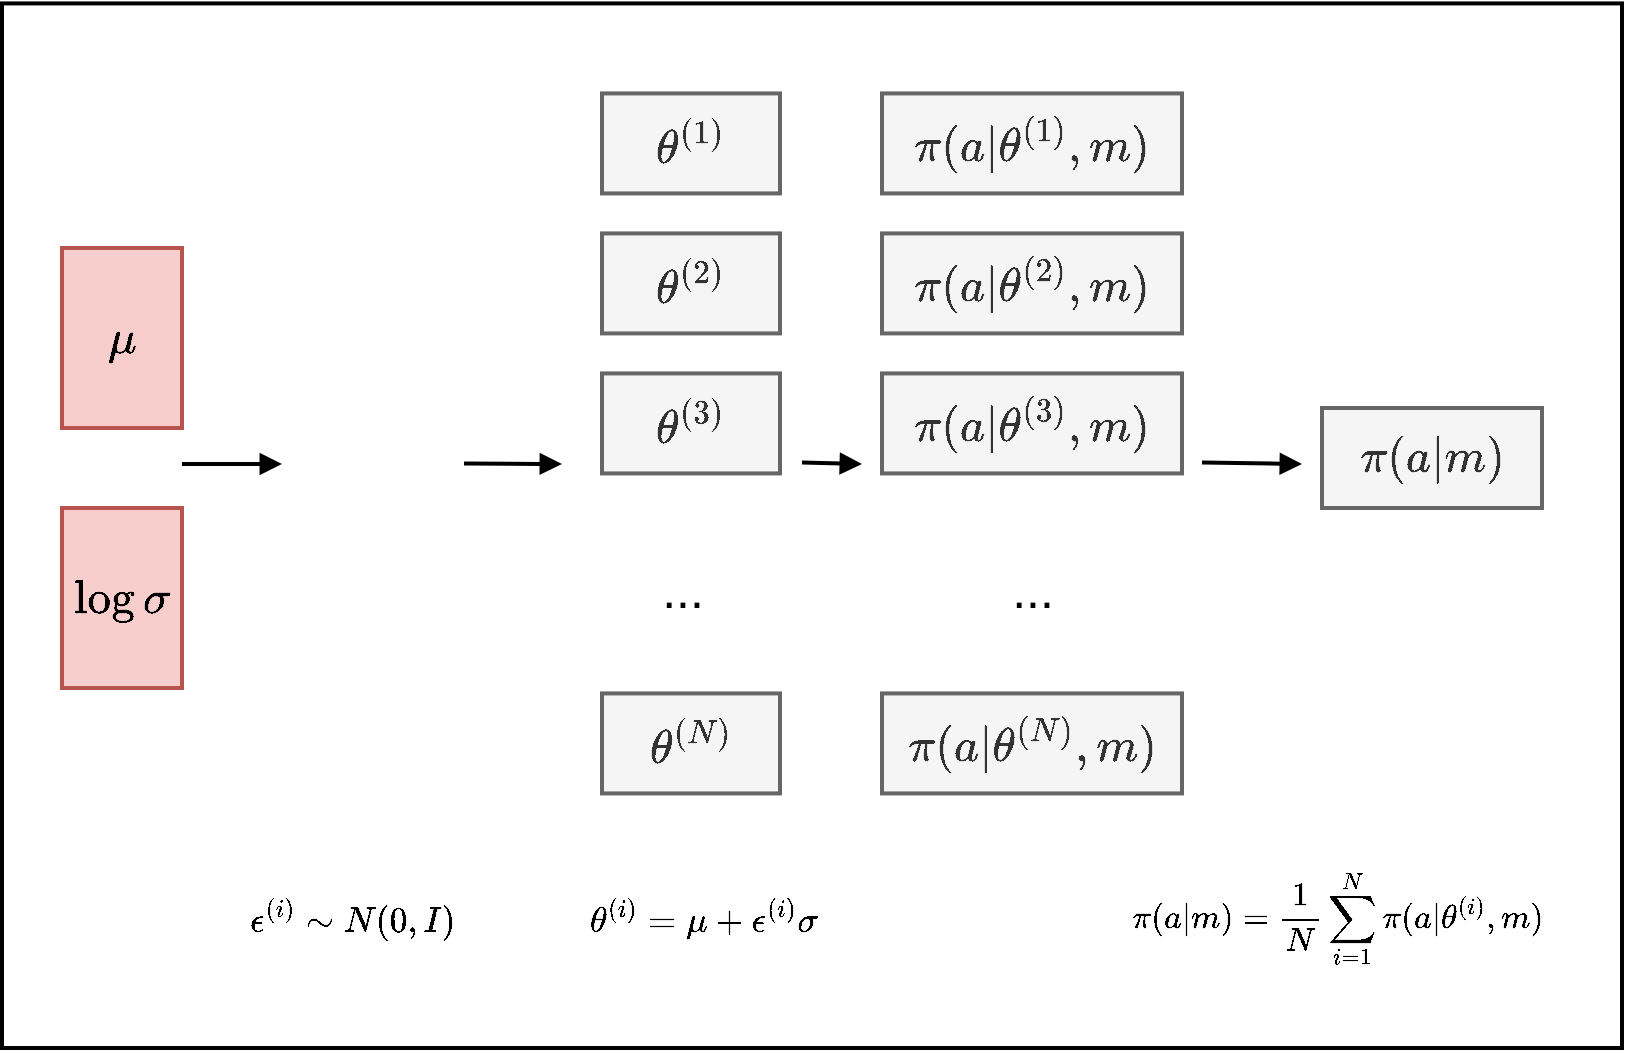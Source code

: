 <mxfile version="19.0.3" type="device"><diagram id="ZIf9DChc1Eo3FnqU4mCp" name="Page-1"><mxGraphModel dx="1092" dy="837" grid="1" gridSize="10" guides="1" tooltips="1" connect="1" arrows="1" fold="1" page="1" pageScale="1" pageWidth="827" pageHeight="1169" math="1" shadow="0"><root><mxCell id="0"/><mxCell id="1" parent="0"/><mxCell id="kWUcNhRKWs5_9CtNEgla-31" value="" style="rounded=0;whiteSpace=wrap;html=1;fontSize=20;fontColor=#CCCCCC;strokeWidth=2;" vertex="1" parent="1"><mxGeometry x="10" y="87.71" width="810" height="522.29" as="geometry"/></mxCell><mxCell id="kWUcNhRKWs5_9CtNEgla-6" style="rounded=0;orthogonalLoop=1;jettySize=auto;html=1;fontSize=20;strokeWidth=2;endArrow=block;endFill=1;" edge="1" parent="1"><mxGeometry relative="1" as="geometry"><mxPoint x="100" y="318" as="sourcePoint"/><mxPoint x="150" y="318" as="targetPoint"/></mxGeometry></mxCell><mxCell id="kWUcNhRKWs5_9CtNEgla-1" value="&lt;font style=&quot;font-size: 20px;&quot;&gt;$$\mu$$&lt;/font&gt;" style="rounded=0;whiteSpace=wrap;html=1;fillColor=#f8cecc;strokeColor=#b85450;strokeWidth=2;" vertex="1" parent="1"><mxGeometry x="40" y="210" width="60" height="90" as="geometry"/></mxCell><mxCell id="kWUcNhRKWs5_9CtNEgla-2" value="&lt;font style=&quot;font-size: 20px;&quot;&gt;$$\log \sigma$$&lt;/font&gt;" style="rounded=0;whiteSpace=wrap;html=1;fillColor=#f8cecc;strokeColor=#b85450;strokeWidth=2;" vertex="1" parent="1"><mxGeometry x="40" y="340" width="60" height="90" as="geometry"/></mxCell><mxCell id="kWUcNhRKWs5_9CtNEgla-15" style="edgeStyle=none;rounded=0;orthogonalLoop=1;jettySize=auto;html=1;exitX=1;exitY=0.5;exitDx=0;exitDy=0;fontSize=20;fontColor=#CCCCCC;endArrow=block;endFill=1;strokeWidth=2;" edge="1" parent="1" source="kWUcNhRKWs5_9CtNEgla-4"><mxGeometry relative="1" as="geometry"><mxPoint x="290" y="318" as="targetPoint"/></mxGeometry></mxCell><mxCell id="kWUcNhRKWs5_9CtNEgla-4" value="" style="shape=image;verticalLabelPosition=bottom;labelBackgroundColor=default;verticalAlign=top;aspect=fixed;imageAspect=0;image=https://static.thenounproject.com/png/991167-200.png;clipPath=inset(25% 13% 14.5% 14%);fontColor=#CCCCCC;imageBackground=#FFFFFF;" vertex="1" parent="1"><mxGeometry x="150" y="280" width="91" height="75.418" as="geometry"/></mxCell><mxCell id="kWUcNhRKWs5_9CtNEgla-10" value="$$\theta^{(1)}$$" style="rounded=0;whiteSpace=wrap;html=1;fontSize=20;strokeWidth=2;fillColor=#f5f5f5;fontColor=#333333;strokeColor=#666666;" vertex="1" parent="1"><mxGeometry x="310" y="132.71" width="89" height="50" as="geometry"/></mxCell><mxCell id="kWUcNhRKWs5_9CtNEgla-12" value="$$\theta^{(2)}$$" style="rounded=0;whiteSpace=wrap;html=1;fontSize=20;strokeWidth=2;fillColor=#f5f5f5;fontColor=#333333;strokeColor=#666666;" vertex="1" parent="1"><mxGeometry x="310" y="202.71" width="89" height="50" as="geometry"/></mxCell><mxCell id="kWUcNhRKWs5_9CtNEgla-13" value="$$\theta^{(3)}$$" style="rounded=0;whiteSpace=wrap;html=1;fontSize=20;strokeWidth=2;fillColor=#f5f5f5;fontColor=#333333;strokeColor=#666666;" vertex="1" parent="1"><mxGeometry x="310" y="272.71" width="89" height="50" as="geometry"/></mxCell><mxCell id="kWUcNhRKWs5_9CtNEgla-14" value="$$\theta^{(N)}$$" style="rounded=0;whiteSpace=wrap;html=1;fontSize=20;strokeWidth=2;fillColor=#f5f5f5;fontColor=#333333;strokeColor=#666666;" vertex="1" parent="1"><mxGeometry x="310" y="432.71" width="89" height="50" as="geometry"/></mxCell><mxCell id="kWUcNhRKWs5_9CtNEgla-16" value="$$\pi(a|\theta^{(1)}, m)$$" style="rounded=0;whiteSpace=wrap;html=1;fontSize=20;strokeWidth=2;fillColor=#f5f5f5;fontColor=#333333;strokeColor=#666666;" vertex="1" parent="1"><mxGeometry x="450" y="132.71" width="150" height="50" as="geometry"/></mxCell><mxCell id="kWUcNhRKWs5_9CtNEgla-23" value="$$\pi&lt;br&gt;(a|\theta^{(2)}, m)$$" style="rounded=0;whiteSpace=wrap;html=1;fontSize=20;strokeWidth=2;fillColor=#f5f5f5;fontColor=#333333;strokeColor=#666666;" vertex="1" parent="1"><mxGeometry x="450" y="202.71" width="150" height="50" as="geometry"/></mxCell><mxCell id="kWUcNhRKWs5_9CtNEgla-24" value="$$\pi&lt;br&gt;(a|\theta^{(3)}, m)$$" style="rounded=0;whiteSpace=wrap;html=1;fontSize=20;strokeWidth=2;fillColor=#f5f5f5;fontColor=#333333;strokeColor=#666666;" vertex="1" parent="1"><mxGeometry x="450" y="272.71" width="150" height="50" as="geometry"/></mxCell><mxCell id="kWUcNhRKWs5_9CtNEgla-25" value="$$\pi&lt;br&gt;(a|\theta^{(N)}, m)$$" style="rounded=0;whiteSpace=wrap;html=1;fontSize=20;strokeWidth=2;fillColor=#f5f5f5;fontColor=#333333;strokeColor=#666666;" vertex="1" parent="1"><mxGeometry x="450" y="432.71" width="150" height="50" as="geometry"/></mxCell><mxCell id="kWUcNhRKWs5_9CtNEgla-26" value="$$\pi&lt;br&gt;(a|m)$$" style="rounded=0;whiteSpace=wrap;html=1;fontSize=20;strokeWidth=2;fillColor=#f5f5f5;fontColor=#333333;strokeColor=#666666;" vertex="1" parent="1"><mxGeometry x="670" y="290" width="110" height="50" as="geometry"/></mxCell><mxCell id="kWUcNhRKWs5_9CtNEgla-28" style="edgeStyle=none;rounded=0;orthogonalLoop=1;jettySize=auto;html=1;exitX=1;exitY=0.5;exitDx=0;exitDy=0;fontSize=20;fontColor=#CCCCCC;endArrow=block;endFill=1;strokeWidth=2;" edge="1" parent="1"><mxGeometry relative="1" as="geometry"><mxPoint x="440" y="318" as="targetPoint"/><mxPoint x="410" y="317.209" as="sourcePoint"/></mxGeometry></mxCell><mxCell id="kWUcNhRKWs5_9CtNEgla-29" style="edgeStyle=none;rounded=0;orthogonalLoop=1;jettySize=auto;html=1;exitX=1;exitY=0.5;exitDx=0;exitDy=0;fontSize=20;fontColor=#CCCCCC;endArrow=block;endFill=1;strokeWidth=2;" edge="1" parent="1"><mxGeometry relative="1" as="geometry"><mxPoint x="660" y="318" as="targetPoint"/><mxPoint x="610" y="317.209" as="sourcePoint"/></mxGeometry></mxCell><mxCell id="kWUcNhRKWs5_9CtNEgla-32" value="&lt;font style=&quot;font-size: 15px;&quot; color=&quot;#000000&quot;&gt;$$\epsilon^{(i)} \sim N(0, I)$$&lt;/font&gt;" style="text;html=1;resizable=0;autosize=1;align=center;verticalAlign=middle;points=[];fillColor=none;strokeColor=none;rounded=0;fontSize=20;fontColor=#CCCCCC;" vertex="1" parent="1"><mxGeometry x="80" y="530" width="210" height="30" as="geometry"/></mxCell><mxCell id="kWUcNhRKWs5_9CtNEgla-33" value="&lt;font style=&quot;font-size: 15px;&quot; color=&quot;#000000&quot;&gt;$$\theta^{(i)} = \mu + \epsilon^{(i)}\sigma$$&lt;/font&gt;" style="text;html=1;resizable=0;autosize=1;align=center;verticalAlign=middle;points=[];fillColor=none;strokeColor=none;rounded=0;fontSize=20;fontColor=#CCCCCC;" vertex="1" parent="1"><mxGeometry x="210" y="530" width="300" height="30" as="geometry"/></mxCell><mxCell id="kWUcNhRKWs5_9CtNEgla-34" value="&lt;font style=&quot;font-size: 14px;&quot; color=&quot;#000000&quot;&gt;$$\pi(a|m) = &lt;br&gt;\frac{1}{N}\sum_{i=1}^N \pi(a|\theta^{(i)},m)$$&lt;/font&gt;" style="text;html=1;resizable=0;autosize=1;align=center;verticalAlign=middle;points=[];fillColor=none;strokeColor=none;rounded=0;fontSize=20;fontColor=#CCCCCC;" vertex="1" parent="1"><mxGeometry x="527" y="515" width="300" height="60" as="geometry"/></mxCell><mxCell id="kWUcNhRKWs5_9CtNEgla-35" value="&lt;font style=&quot;font-size: 25px;&quot;&gt;...&lt;/font&gt;" style="text;html=1;resizable=0;autosize=1;align=center;verticalAlign=middle;points=[];fillColor=none;strokeColor=none;rounded=0;fontSize=15;fontColor=#000000;" vertex="1" parent="1"><mxGeometry x="330" y="365" width="40" height="30" as="geometry"/></mxCell><mxCell id="kWUcNhRKWs5_9CtNEgla-36" value="&lt;font style=&quot;font-size: 25px;&quot;&gt;...&lt;/font&gt;" style="text;html=1;resizable=0;autosize=1;align=center;verticalAlign=middle;points=[];fillColor=none;strokeColor=none;rounded=0;fontSize=15;fontColor=#000000;" vertex="1" parent="1"><mxGeometry x="505" y="365" width="40" height="30" as="geometry"/></mxCell></root></mxGraphModel></diagram></mxfile>